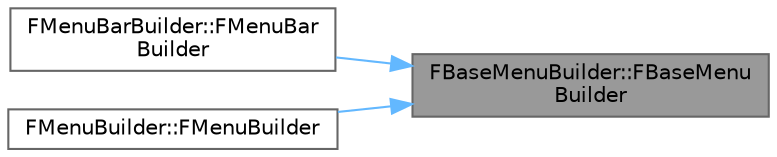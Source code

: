 digraph "FBaseMenuBuilder::FBaseMenuBuilder"
{
 // INTERACTIVE_SVG=YES
 // LATEX_PDF_SIZE
  bgcolor="transparent";
  edge [fontname=Helvetica,fontsize=10,labelfontname=Helvetica,labelfontsize=10];
  node [fontname=Helvetica,fontsize=10,shape=box,height=0.2,width=0.4];
  rankdir="RL";
  Node1 [id="Node000001",label="FBaseMenuBuilder::FBaseMenu\lBuilder",height=0.2,width=0.4,color="gray40", fillcolor="grey60", style="filled", fontcolor="black",tooltip="Constructor."];
  Node1 -> Node2 [id="edge1_Node000001_Node000002",dir="back",color="steelblue1",style="solid",tooltip=" "];
  Node2 [id="Node000002",label="FMenuBarBuilder::FMenuBar\lBuilder",height=0.2,width=0.4,color="grey40", fillcolor="white", style="filled",URL="$d0/dc5/classFMenuBarBuilder.html#adc23473d09f3949fd20cab370625c88e",tooltip="Constructor."];
  Node1 -> Node3 [id="edge2_Node000001_Node000003",dir="back",color="steelblue1",style="solid",tooltip=" "];
  Node3 [id="Node000003",label="FMenuBuilder::FMenuBuilder",height=0.2,width=0.4,color="grey40", fillcolor="white", style="filled",URL="$dd/d3a/classFMenuBuilder.html#ae7fbba1ca1052d8f1b1bfe6686fe270f",tooltip="Constructor."];
}
